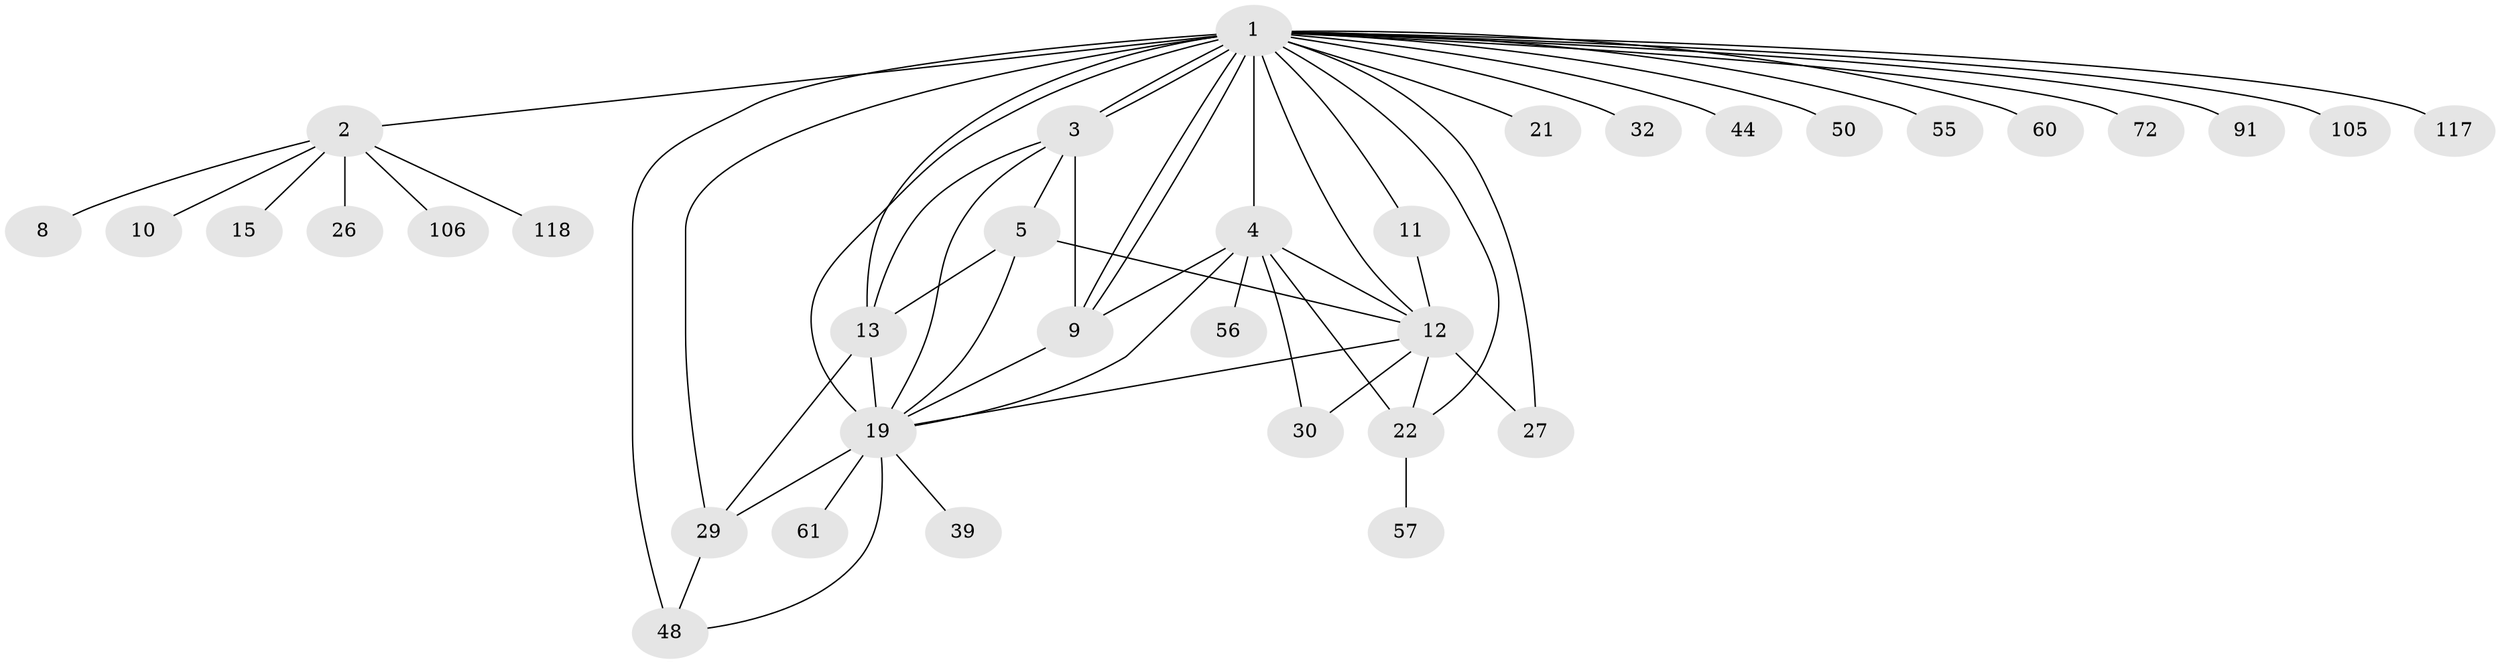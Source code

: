 // original degree distribution, {30: 0.00847457627118644, 7: 0.01694915254237288, 17: 0.00847457627118644, 10: 0.00847457627118644, 5: 0.05084745762711865, 2: 0.2288135593220339, 9: 0.00847457627118644, 1: 0.5254237288135594, 8: 0.00847457627118644, 6: 0.025423728813559324, 3: 0.06779661016949153, 12: 0.00847457627118644, 4: 0.03389830508474576}
// Generated by graph-tools (version 1.1) at 2025/18/03/04/25 18:18:21]
// undirected, 35 vertices, 57 edges
graph export_dot {
graph [start="1"]
  node [color=gray90,style=filled];
  1;
  2;
  3 [super="+36+59+51+67+107+110+113+7+65+52+62"];
  4 [super="+66+73+108+93+70+40"];
  5 [super="+6+16"];
  8 [super="+71"];
  9 [super="+81+83"];
  10;
  11 [super="+49+103+92"];
  12 [super="+24+23+100+114"];
  13 [super="+111+89+14+41+18"];
  15;
  19 [super="+25+28+87+95+84+37+34+20"];
  21 [super="+82+88+116+47+38"];
  22 [super="+33"];
  26;
  27 [super="+94+86"];
  29 [super="+35+74+43"];
  30 [super="+42"];
  32;
  39;
  44;
  48 [super="+58"];
  50;
  55;
  56;
  57;
  60 [super="+97"];
  61;
  72;
  91;
  105;
  106;
  117;
  118;
  1 -- 2;
  1 -- 3 [weight=2];
  1 -- 3;
  1 -- 4 [weight=2];
  1 -- 9;
  1 -- 9;
  1 -- 11;
  1 -- 19 [weight=4];
  1 -- 21;
  1 -- 22;
  1 -- 27;
  1 -- 29;
  1 -- 32;
  1 -- 44;
  1 -- 48 [weight=2];
  1 -- 50;
  1 -- 55;
  1 -- 60;
  1 -- 72;
  1 -- 91;
  1 -- 105;
  1 -- 117;
  1 -- 12;
  1 -- 13;
  2 -- 8;
  2 -- 10;
  2 -- 15;
  2 -- 26;
  2 -- 106;
  2 -- 118;
  3 -- 5;
  3 -- 9;
  3 -- 19;
  3 -- 13;
  4 -- 9 [weight=2];
  4 -- 56;
  4 -- 12;
  4 -- 30;
  4 -- 19;
  4 -- 22 [weight=3];
  5 -- 19;
  5 -- 12;
  5 -- 13;
  9 -- 19 [weight=2];
  11 -- 12;
  12 -- 22;
  12 -- 27;
  12 -- 30;
  12 -- 19;
  13 -- 19 [weight=2];
  13 -- 29;
  19 -- 29;
  19 -- 61;
  19 -- 39;
  19 -- 48;
  22 -- 57;
  29 -- 48;
}
